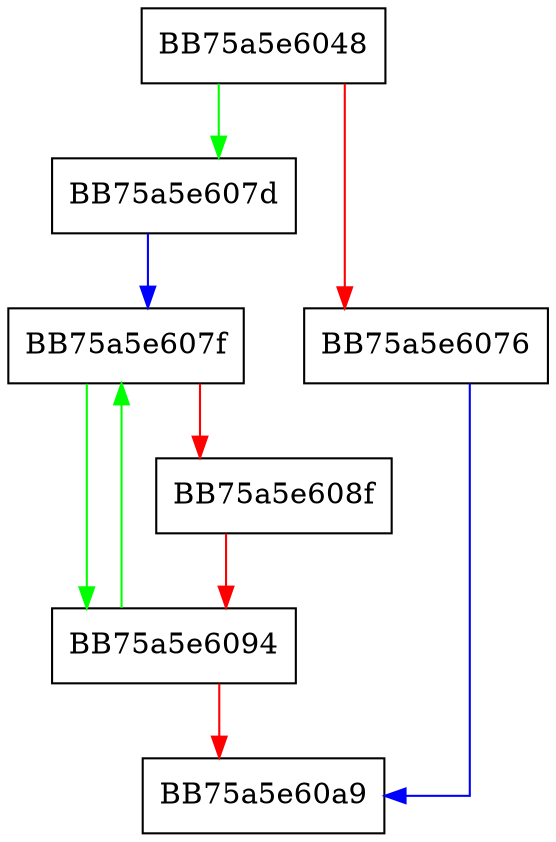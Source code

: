 digraph apply_relo {
  node [shape="box"];
  graph [splines=ortho];
  BB75a5e6048 -> BB75a5e607d [color="green"];
  BB75a5e6048 -> BB75a5e6076 [color="red"];
  BB75a5e6076 -> BB75a5e60a9 [color="blue"];
  BB75a5e607d -> BB75a5e607f [color="blue"];
  BB75a5e607f -> BB75a5e6094 [color="green"];
  BB75a5e607f -> BB75a5e608f [color="red"];
  BB75a5e608f -> BB75a5e6094 [color="red"];
  BB75a5e6094 -> BB75a5e607f [color="green"];
  BB75a5e6094 -> BB75a5e60a9 [color="red"];
}